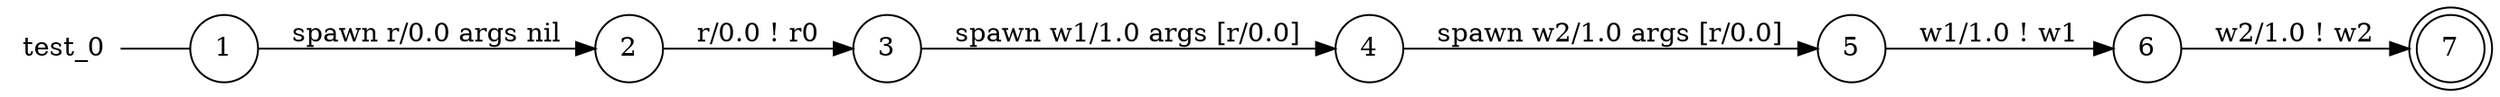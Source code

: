 digraph test_0 {
	rankdir="LR";
	n_0 [label="test_0", shape="plaintext"];
	n_1 [id="1", shape=circle, label="1"];
	n_0 -> n_1 [arrowhead=none];
	n_2 [id="7", shape=circle, label="3"];
	n_3 [id="4", shape=circle, label="6"];
	n_4 [id="6", shape=circle, label="5"];
	n_5 [id="3", shape=circle, label="4"];
	n_6 [id="2", shape=circle, label="2"];
	n_7 [id="5", shape=doublecircle, label="7"];

	n_3 -> n_7 [id="[$e|2]", label="w2/1.0 ! w2"];
	n_6 -> n_2 [id="[$e|0]", label="r/0.0 ! r0"];
	n_2 -> n_5 [id="[$e|5]", label="spawn w1/1.0 args [r/0.0]"];
	n_1 -> n_6 [id="[$e|3]", label="spawn r/0.0 args nil"];
	n_4 -> n_3 [id="[$e|1]", label="w1/1.0 ! w1"];
	n_5 -> n_4 [id="[$e|4]", label="spawn w2/1.0 args [r/0.0]"];
}
